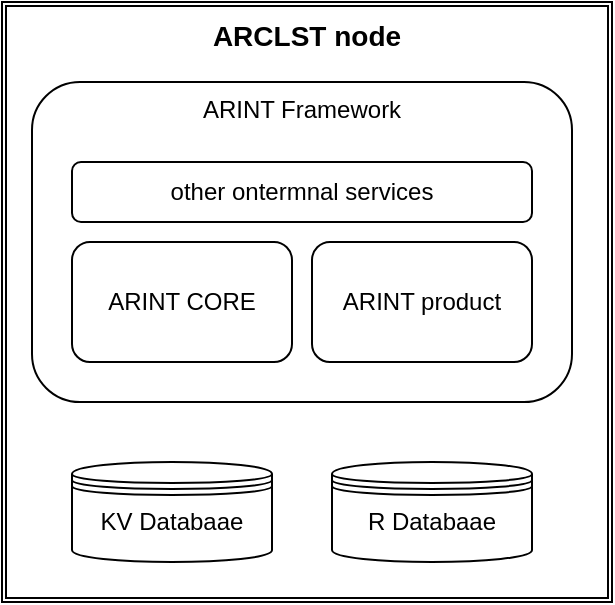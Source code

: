 <mxfile version="21.6.9" type="device">
  <diagram id="C5RBs43oDa-KdzZeNtuy" name="Page-1">
    <mxGraphModel dx="333" dy="605" grid="1" gridSize="10" guides="1" tooltips="1" connect="1" arrows="1" fold="1" page="1" pageScale="1" pageWidth="827" pageHeight="1169" math="0" shadow="0">
      <root>
        <mxCell id="WIyWlLk6GJQsqaUBKTNV-0" />
        <mxCell id="WIyWlLk6GJQsqaUBKTNV-1" parent="WIyWlLk6GJQsqaUBKTNV-0" />
        <mxCell id="lchSxDe_wmHGlSSoggAy-1" value="ARCLST node" style="shape=ext;double=1;rounded=0;whiteSpace=wrap;html=1;align=center;verticalAlign=top;fontStyle=1;fontSize=14;" parent="WIyWlLk6GJQsqaUBKTNV-1" vertex="1">
          <mxGeometry x="15" y="120" width="305" height="300" as="geometry" />
        </mxCell>
        <mxCell id="JeaG76lhcimoAKw0cYJo-0" value="ARINT Framework" style="rounded=1;whiteSpace=wrap;html=1;verticalAlign=top;fontStyle=0" parent="WIyWlLk6GJQsqaUBKTNV-1" vertex="1">
          <mxGeometry x="30" y="160" width="270" height="160" as="geometry" />
        </mxCell>
        <mxCell id="JeaG76lhcimoAKw0cYJo-4" value="ARINT product" style="rounded=1;whiteSpace=wrap;html=1;" parent="WIyWlLk6GJQsqaUBKTNV-1" vertex="1">
          <mxGeometry x="170" y="240" width="110" height="60" as="geometry" />
        </mxCell>
        <mxCell id="JeaG76lhcimoAKw0cYJo-5" value="other ontermnal services" style="rounded=1;whiteSpace=wrap;html=1;" parent="WIyWlLk6GJQsqaUBKTNV-1" vertex="1">
          <mxGeometry x="50" y="200" width="230" height="30" as="geometry" />
        </mxCell>
        <mxCell id="lchSxDe_wmHGlSSoggAy-0" value="ARINT CORE" style="rounded=1;whiteSpace=wrap;html=1;" parent="WIyWlLk6GJQsqaUBKTNV-1" vertex="1">
          <mxGeometry x="50" y="240" width="110" height="60" as="geometry" />
        </mxCell>
        <mxCell id="wZet53SuvMCYeSf83ChN-0" value="&lt;sup style=&quot;&quot;&gt;&lt;font style=&quot;font-size: 12px;&quot;&gt;KV Databaae&lt;/font&gt;&lt;/sup&gt;" style="shape=datastore;whiteSpace=wrap;html=1;fontSize=16;" parent="WIyWlLk6GJQsqaUBKTNV-1" vertex="1">
          <mxGeometry x="50" y="350" width="100" height="50" as="geometry" />
        </mxCell>
        <mxCell id="wZet53SuvMCYeSf83ChN-1" value="&lt;sup style=&quot;&quot;&gt;&lt;font style=&quot;font-size: 12px;&quot;&gt;R Databaae&lt;/font&gt;&lt;/sup&gt;" style="shape=datastore;whiteSpace=wrap;html=1;fontSize=16;" parent="WIyWlLk6GJQsqaUBKTNV-1" vertex="1">
          <mxGeometry x="180" y="350" width="100" height="50" as="geometry" />
        </mxCell>
      </root>
    </mxGraphModel>
  </diagram>
</mxfile>
